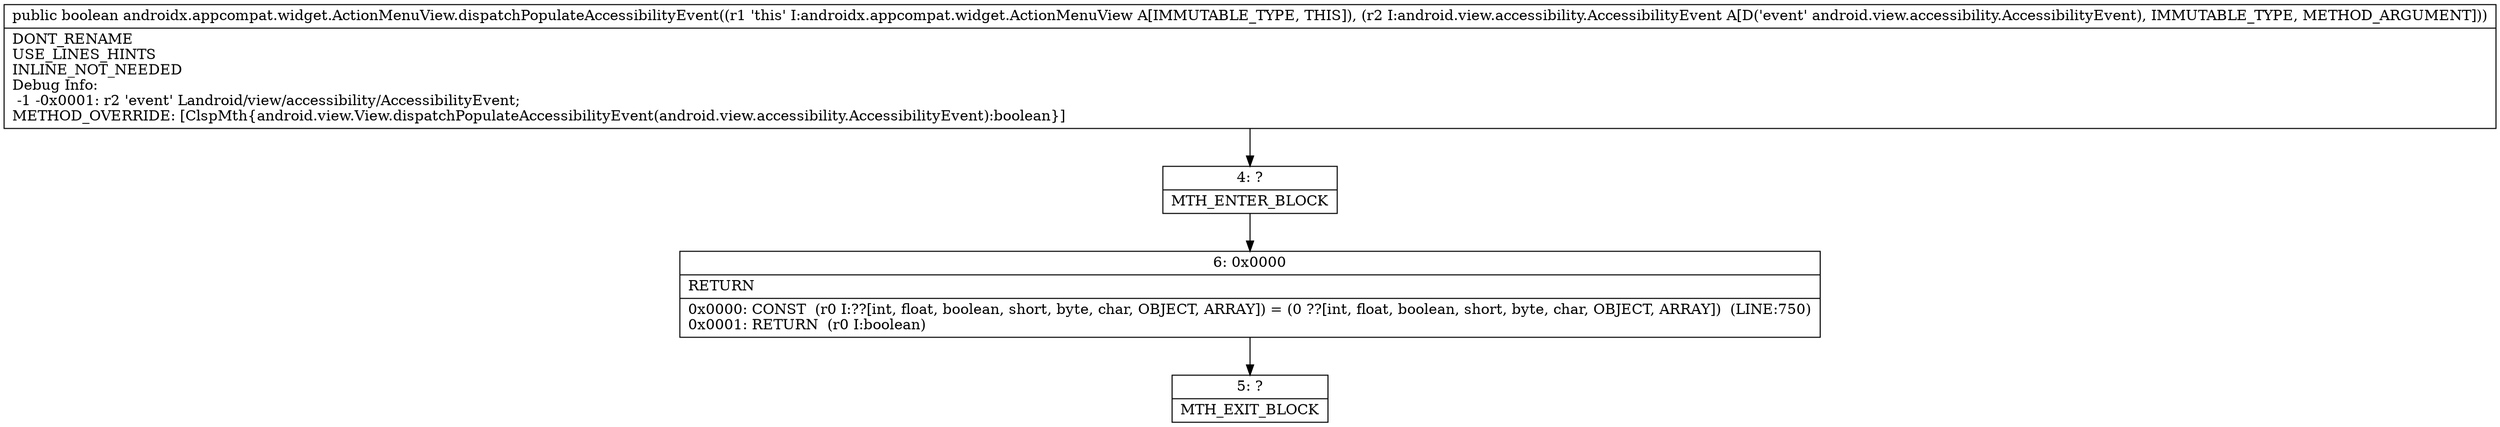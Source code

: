 digraph "CFG forandroidx.appcompat.widget.ActionMenuView.dispatchPopulateAccessibilityEvent(Landroid\/view\/accessibility\/AccessibilityEvent;)Z" {
Node_4 [shape=record,label="{4\:\ ?|MTH_ENTER_BLOCK\l}"];
Node_6 [shape=record,label="{6\:\ 0x0000|RETURN\l|0x0000: CONST  (r0 I:??[int, float, boolean, short, byte, char, OBJECT, ARRAY]) = (0 ??[int, float, boolean, short, byte, char, OBJECT, ARRAY])  (LINE:750)\l0x0001: RETURN  (r0 I:boolean) \l}"];
Node_5 [shape=record,label="{5\:\ ?|MTH_EXIT_BLOCK\l}"];
MethodNode[shape=record,label="{public boolean androidx.appcompat.widget.ActionMenuView.dispatchPopulateAccessibilityEvent((r1 'this' I:androidx.appcompat.widget.ActionMenuView A[IMMUTABLE_TYPE, THIS]), (r2 I:android.view.accessibility.AccessibilityEvent A[D('event' android.view.accessibility.AccessibilityEvent), IMMUTABLE_TYPE, METHOD_ARGUMENT]))  | DONT_RENAME\lUSE_LINES_HINTS\lINLINE_NOT_NEEDED\lDebug Info:\l  \-1 \-0x0001: r2 'event' Landroid\/view\/accessibility\/AccessibilityEvent;\lMETHOD_OVERRIDE: [ClspMth\{android.view.View.dispatchPopulateAccessibilityEvent(android.view.accessibility.AccessibilityEvent):boolean\}]\l}"];
MethodNode -> Node_4;Node_4 -> Node_6;
Node_6 -> Node_5;
}

